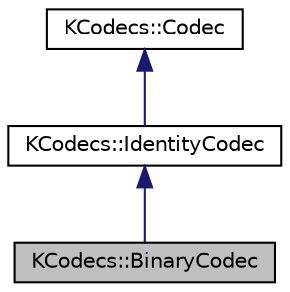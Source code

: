 digraph "KCodecs::BinaryCodec"
{
  edge [fontname="Helvetica",fontsize="10",labelfontname="Helvetica",labelfontsize="10"];
  node [fontname="Helvetica",fontsize="10",shape=record];
  Node0 [label="KCodecs::BinaryCodec",height=0.2,width=0.4,color="black", fillcolor="grey75", style="filled", fontcolor="black"];
  Node1 -> Node0 [dir="back",color="midnightblue",fontsize="10",style="solid",fontname="Helvetica"];
  Node1 [label="KCodecs::IdentityCodec",height=0.2,width=0.4,color="black", fillcolor="white", style="filled",URL="$classKCodecs_1_1IdentityCodec.html",tooltip="A class representing the Identify codec. "];
  Node2 -> Node1 [dir="back",color="midnightblue",fontsize="10",style="solid",fontname="Helvetica"];
  Node2 [label="KCodecs::Codec",height=0.2,width=0.4,color="black", fillcolor="white", style="filled",URL="$classKCodecs_1_1Codec.html",tooltip="An abstract base class of codecs for common mail transfer encodings. "];
}
